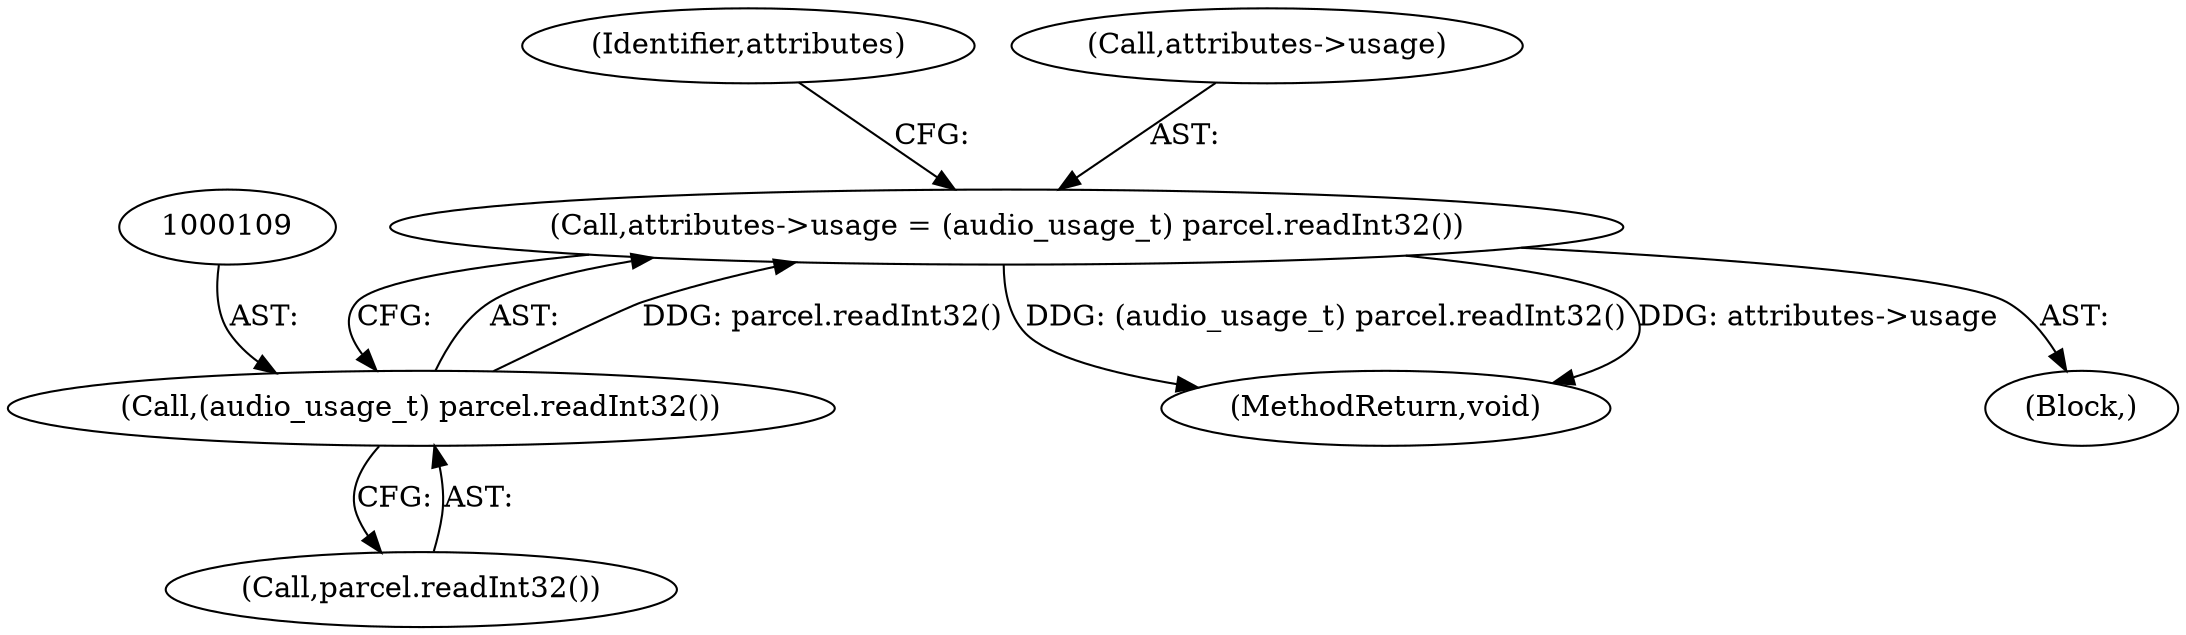 digraph "0_Android_3944c65637dfed14a5a895685edfa4bacaf9f76e@pointer" {
"1000104" [label="(Call,attributes->usage = (audio_usage_t) parcel.readInt32())"];
"1000108" [label="(Call,(audio_usage_t) parcel.readInt32())"];
"1000108" [label="(Call,(audio_usage_t) parcel.readInt32())"];
"1000191" [label="(MethodReturn,void)"];
"1000103" [label="(Block,)"];
"1000104" [label="(Call,attributes->usage = (audio_usage_t) parcel.readInt32())"];
"1000110" [label="(Call,parcel.readInt32())"];
"1000113" [label="(Identifier,attributes)"];
"1000105" [label="(Call,attributes->usage)"];
"1000104" -> "1000103"  [label="AST: "];
"1000104" -> "1000108"  [label="CFG: "];
"1000105" -> "1000104"  [label="AST: "];
"1000108" -> "1000104"  [label="AST: "];
"1000113" -> "1000104"  [label="CFG: "];
"1000104" -> "1000191"  [label="DDG: (audio_usage_t) parcel.readInt32()"];
"1000104" -> "1000191"  [label="DDG: attributes->usage"];
"1000108" -> "1000104"  [label="DDG: parcel.readInt32()"];
"1000108" -> "1000110"  [label="CFG: "];
"1000109" -> "1000108"  [label="AST: "];
"1000110" -> "1000108"  [label="AST: "];
}
